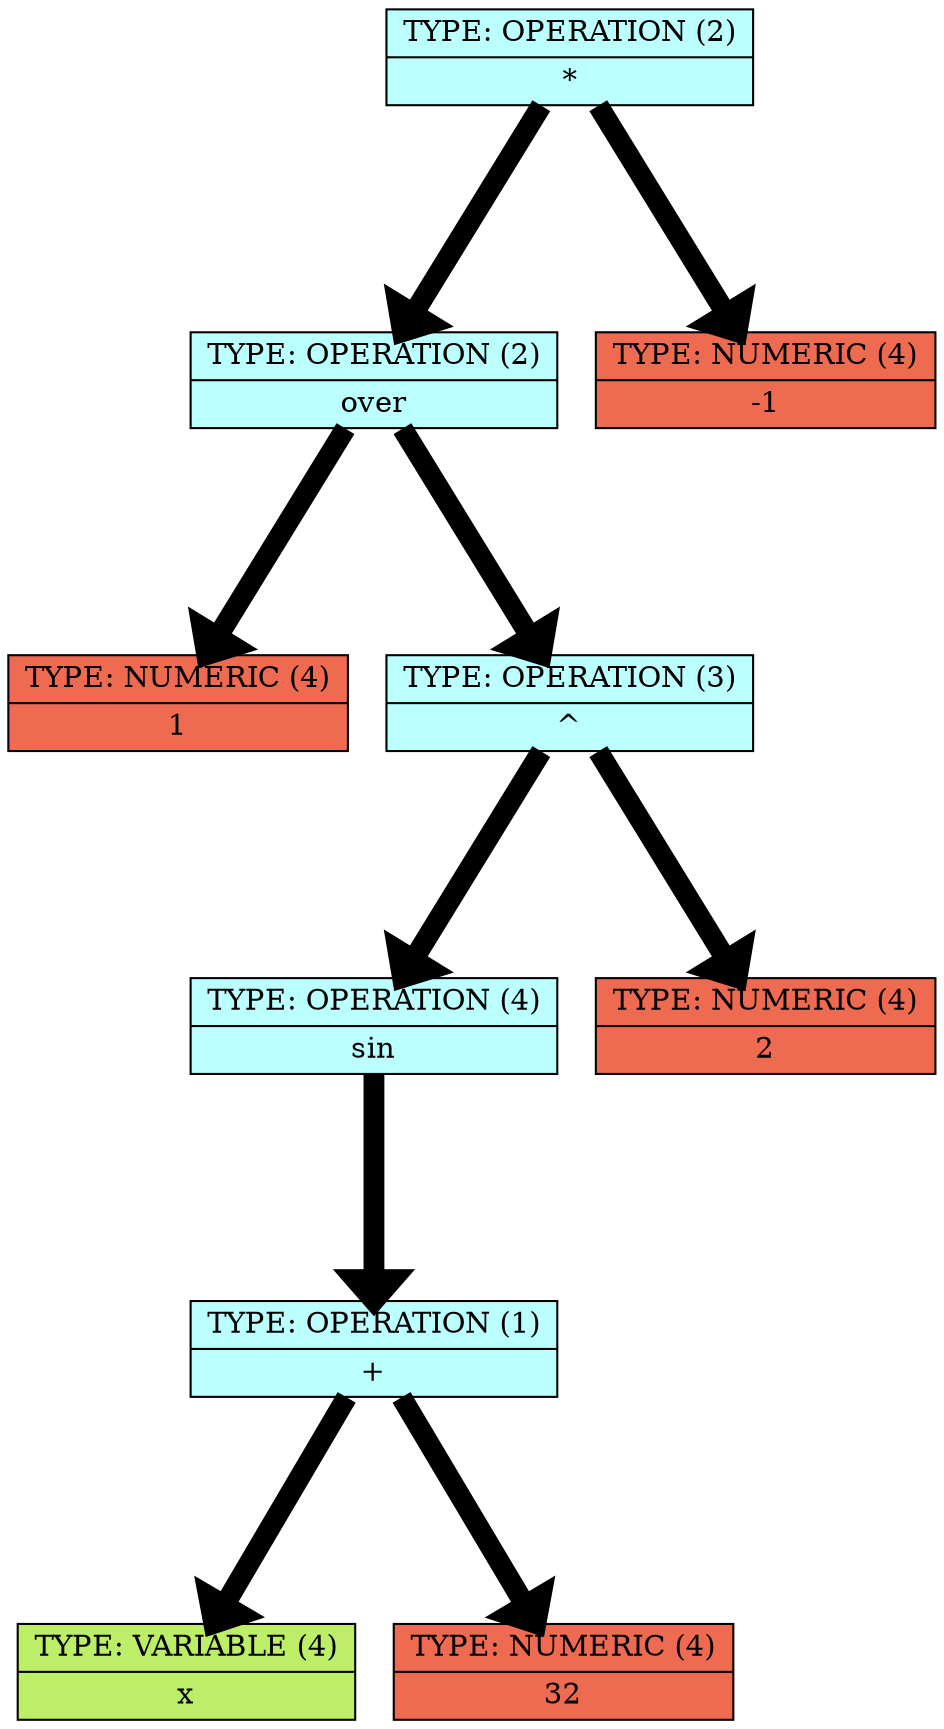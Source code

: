 digraph structs {    
rankdir = TB;        
graph [dpi = 200];   
ranksep = 1.5;       
edge[penwidth = 10]; 
cell0 [style = filled, color = black, shape=record, 
fillcolor = paleturquoise1, label = " { <ptr> TYPE: OPERATION (2) | *} " ];                         
cell1 [style = filled, color = black, shape=record, 
fillcolor = paleturquoise1, label = " { <ptr> TYPE: OPERATION (2) | \over} " ];                         
cell2 [style = filled, color = black, shape=record, 
fillcolor = coral2, label = " { <ptr> TYPE: NUMERIC (4) | 1} " ];                         
cell3 [style = filled, color = black, shape=record, 
fillcolor = paleturquoise1, label = " { <ptr> TYPE: OPERATION (3) | ^} " ];                         
cell4 [style = filled, color = black, shape=record, 
fillcolor = paleturquoise1, label = " { <ptr> TYPE: OPERATION (4) | sin} " ];                         
cell5 [style = filled, color = black, shape=record, 
fillcolor = paleturquoise1, label = " { <ptr> TYPE: OPERATION (1) | +} " ];                         
cell6 [style = filled, color = black, shape=record, 
fillcolor = darkolivegreen2, label = " { <ptr> TYPE: VARIABLE (4) | x} " ];                         
cell7 [style = filled, color = black, shape=record, 
fillcolor = coral2, label = " { <ptr> TYPE: NUMERIC (4) | 32} " ];                         
cell8 [style = filled, color = black, shape=record, 
fillcolor = coral2, label = " { <ptr> TYPE: NUMERIC (4) | 2} " ];                         
cell9 [style = filled, color = black, shape=record, 
fillcolor = coral2, label = " { <ptr> TYPE: NUMERIC (4) | -1} " ];                         
cell0 -> cell1;
cell1 -> cell2;
cell1 -> cell3;
cell3 -> cell4;
cell4 -> cell5;
cell5 -> cell6;
cell5 -> cell7;
cell3 -> cell8;
cell0 -> cell9;
}
